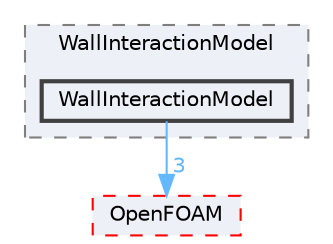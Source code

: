 digraph "src/lagrangian/DSMC/submodels/WallInteractionModel/WallInteractionModel"
{
 // LATEX_PDF_SIZE
  bgcolor="transparent";
  edge [fontname=Helvetica,fontsize=10,labelfontname=Helvetica,labelfontsize=10];
  node [fontname=Helvetica,fontsize=10,shape=box,height=0.2,width=0.4];
  compound=true
  subgraph clusterdir_d519d228e0cafd55f925ef35f21d9443 {
    graph [ bgcolor="#edf0f7", pencolor="grey50", label="WallInteractionModel", fontname=Helvetica,fontsize=10 style="filled,dashed", URL="dir_d519d228e0cafd55f925ef35f21d9443.html",tooltip=""]
  dir_d89b01a852ad50fb51f68233874601d5 [label="WallInteractionModel", fillcolor="#edf0f7", color="grey25", style="filled,bold", URL="dir_d89b01a852ad50fb51f68233874601d5.html",tooltip=""];
  }
  dir_c5473ff19b20e6ec4dfe5c310b3778a8 [label="OpenFOAM", fillcolor="#edf0f7", color="red", style="filled,dashed", URL="dir_c5473ff19b20e6ec4dfe5c310b3778a8.html",tooltip=""];
  dir_d89b01a852ad50fb51f68233874601d5->dir_c5473ff19b20e6ec4dfe5c310b3778a8 [headlabel="3", labeldistance=1.5 headhref="dir_004354_002695.html" href="dir_004354_002695.html" color="steelblue1" fontcolor="steelblue1"];
}

